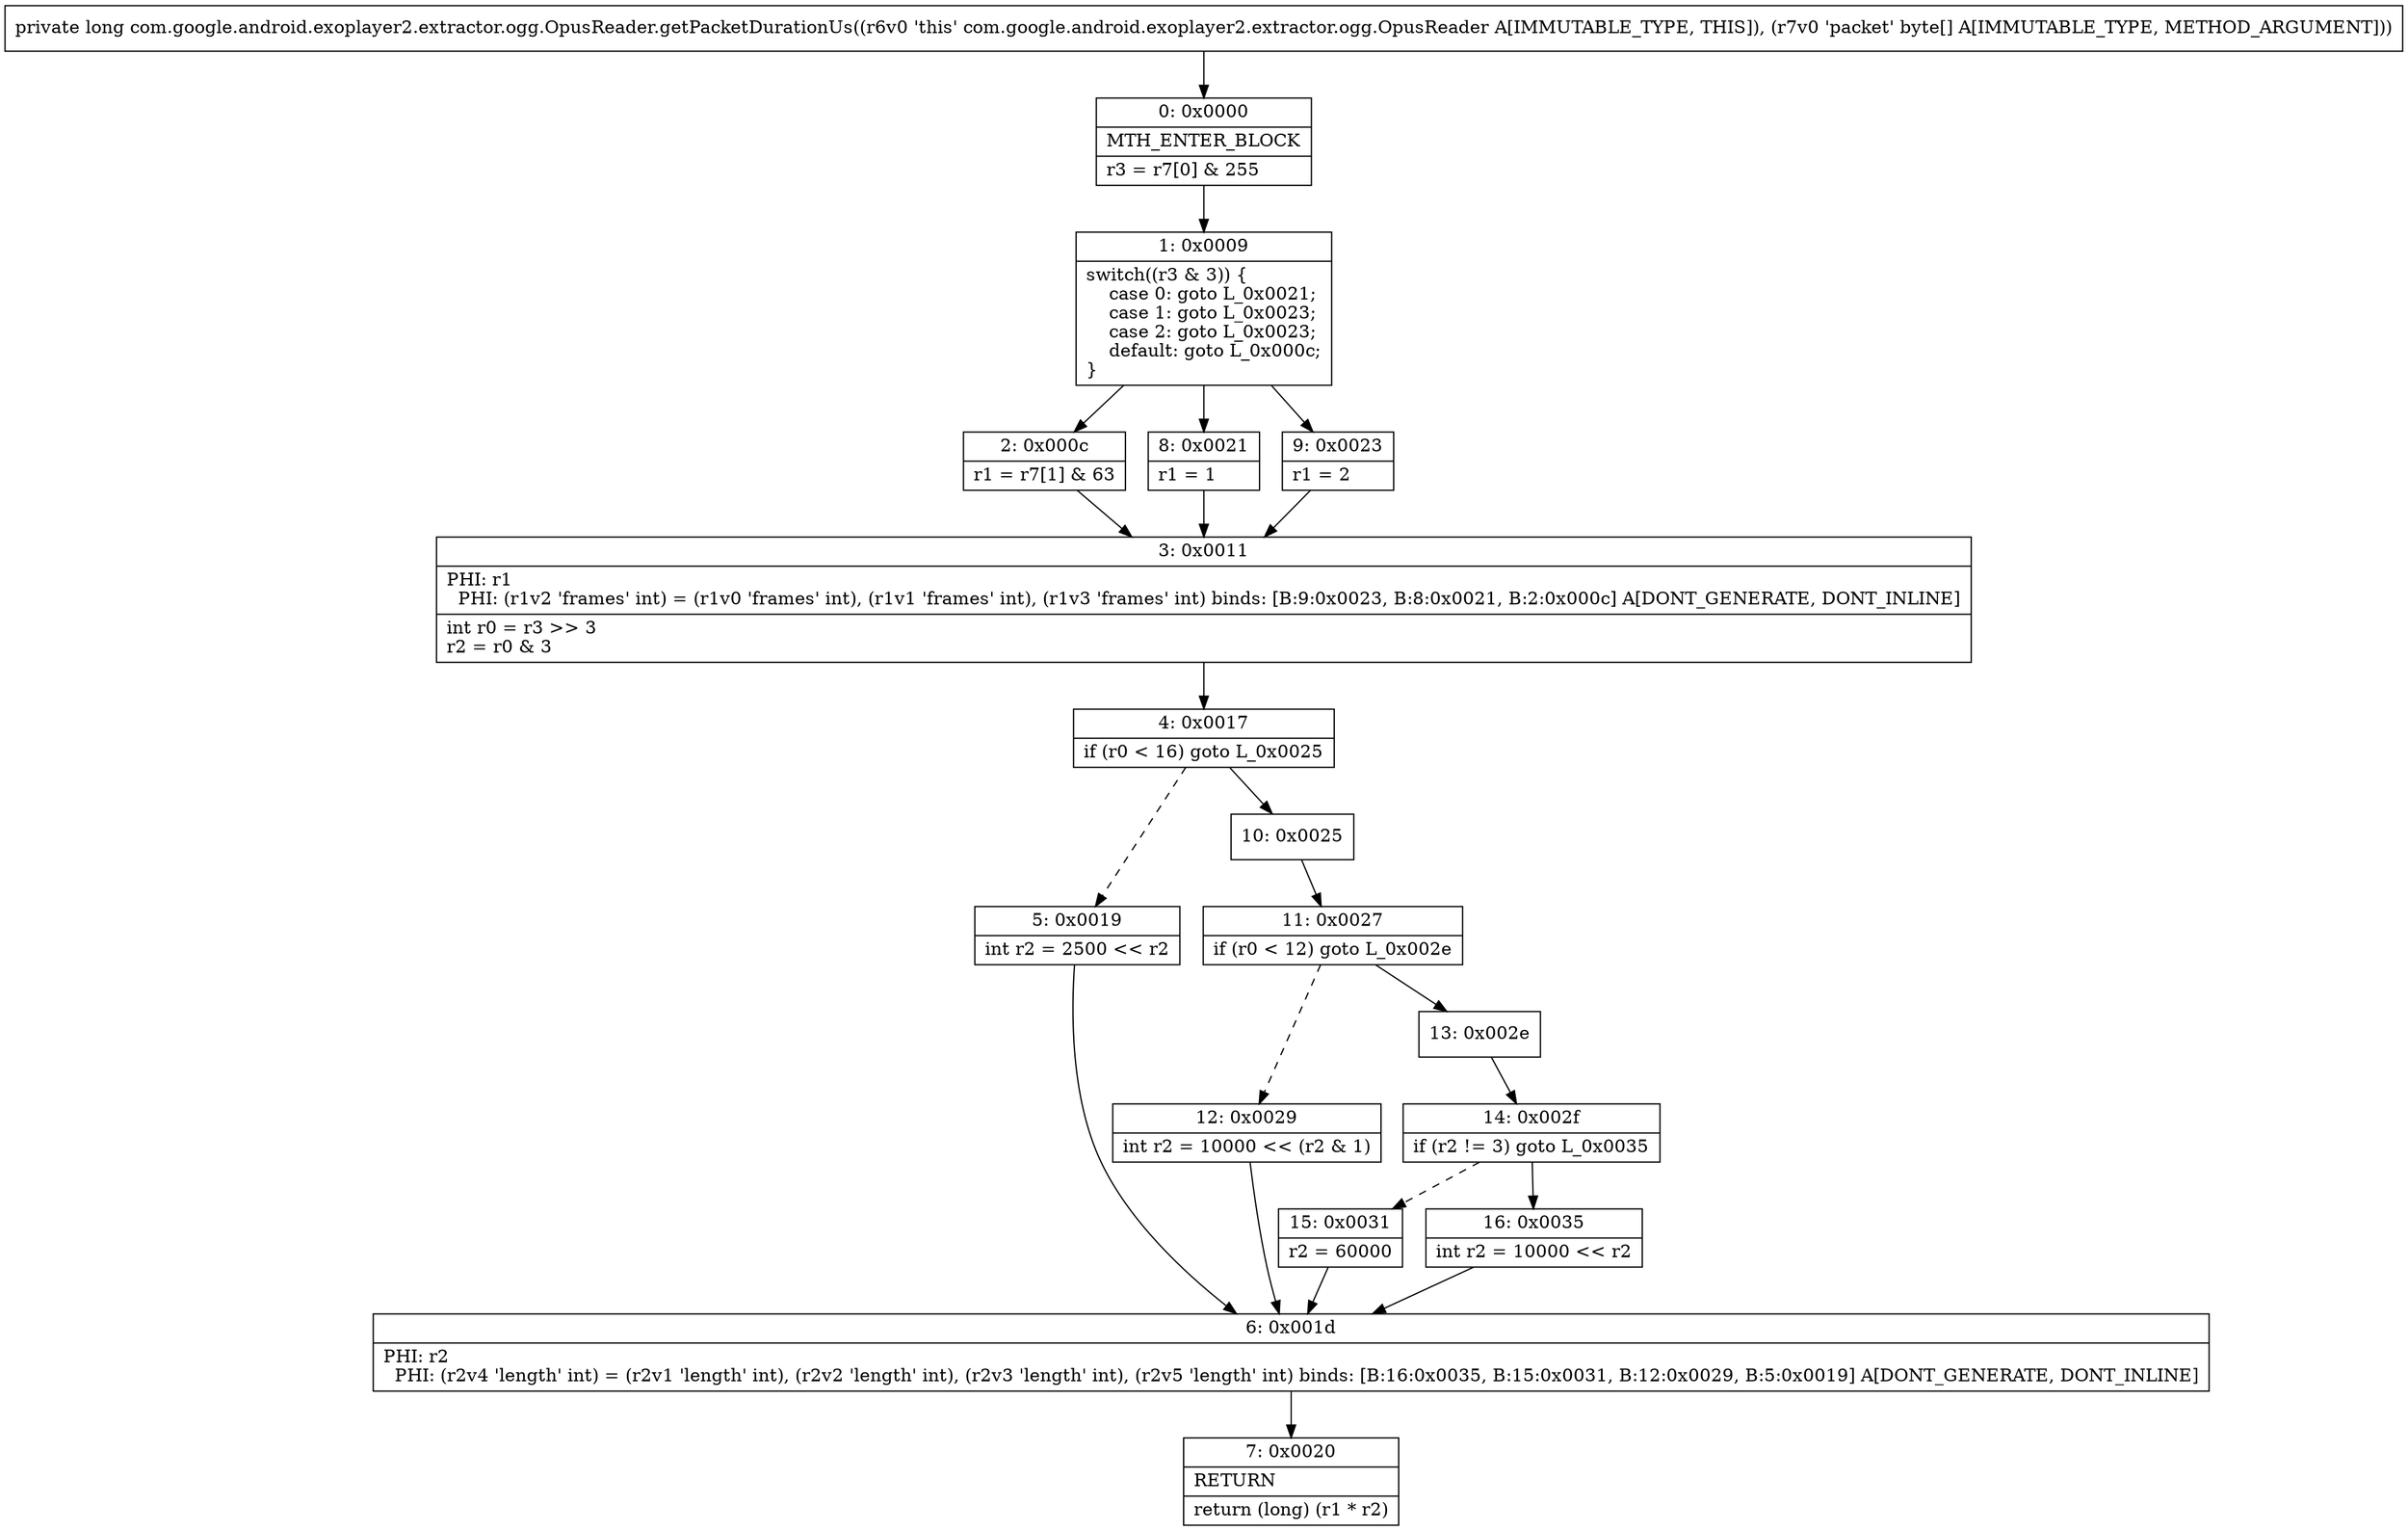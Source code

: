 digraph "CFG forcom.google.android.exoplayer2.extractor.ogg.OpusReader.getPacketDurationUs([B)J" {
Node_0 [shape=record,label="{0\:\ 0x0000|MTH_ENTER_BLOCK\l|r3 = r7[0] & 255\l}"];
Node_1 [shape=record,label="{1\:\ 0x0009|switch((r3 & 3)) \{\l    case 0: goto L_0x0021;\l    case 1: goto L_0x0023;\l    case 2: goto L_0x0023;\l    default: goto L_0x000c;\l\}\l}"];
Node_2 [shape=record,label="{2\:\ 0x000c|r1 = r7[1] & 63\l}"];
Node_3 [shape=record,label="{3\:\ 0x0011|PHI: r1 \l  PHI: (r1v2 'frames' int) = (r1v0 'frames' int), (r1v1 'frames' int), (r1v3 'frames' int) binds: [B:9:0x0023, B:8:0x0021, B:2:0x000c] A[DONT_GENERATE, DONT_INLINE]\l|int r0 = r3 \>\> 3\lr2 = r0 & 3\l}"];
Node_4 [shape=record,label="{4\:\ 0x0017|if (r0 \< 16) goto L_0x0025\l}"];
Node_5 [shape=record,label="{5\:\ 0x0019|int r2 = 2500 \<\< r2\l}"];
Node_6 [shape=record,label="{6\:\ 0x001d|PHI: r2 \l  PHI: (r2v4 'length' int) = (r2v1 'length' int), (r2v2 'length' int), (r2v3 'length' int), (r2v5 'length' int) binds: [B:16:0x0035, B:15:0x0031, B:12:0x0029, B:5:0x0019] A[DONT_GENERATE, DONT_INLINE]\l}"];
Node_7 [shape=record,label="{7\:\ 0x0020|RETURN\l|return (long) (r1 * r2)\l}"];
Node_8 [shape=record,label="{8\:\ 0x0021|r1 = 1\l}"];
Node_9 [shape=record,label="{9\:\ 0x0023|r1 = 2\l}"];
Node_10 [shape=record,label="{10\:\ 0x0025}"];
Node_11 [shape=record,label="{11\:\ 0x0027|if (r0 \< 12) goto L_0x002e\l}"];
Node_12 [shape=record,label="{12\:\ 0x0029|int r2 = 10000 \<\< (r2 & 1)\l}"];
Node_13 [shape=record,label="{13\:\ 0x002e}"];
Node_14 [shape=record,label="{14\:\ 0x002f|if (r2 != 3) goto L_0x0035\l}"];
Node_15 [shape=record,label="{15\:\ 0x0031|r2 = 60000\l}"];
Node_16 [shape=record,label="{16\:\ 0x0035|int r2 = 10000 \<\< r2\l}"];
MethodNode[shape=record,label="{private long com.google.android.exoplayer2.extractor.ogg.OpusReader.getPacketDurationUs((r6v0 'this' com.google.android.exoplayer2.extractor.ogg.OpusReader A[IMMUTABLE_TYPE, THIS]), (r7v0 'packet' byte[] A[IMMUTABLE_TYPE, METHOD_ARGUMENT])) }"];
MethodNode -> Node_0;
Node_0 -> Node_1;
Node_1 -> Node_2;
Node_1 -> Node_8;
Node_1 -> Node_9;
Node_2 -> Node_3;
Node_3 -> Node_4;
Node_4 -> Node_5[style=dashed];
Node_4 -> Node_10;
Node_5 -> Node_6;
Node_6 -> Node_7;
Node_8 -> Node_3;
Node_9 -> Node_3;
Node_10 -> Node_11;
Node_11 -> Node_12[style=dashed];
Node_11 -> Node_13;
Node_12 -> Node_6;
Node_13 -> Node_14;
Node_14 -> Node_15[style=dashed];
Node_14 -> Node_16;
Node_15 -> Node_6;
Node_16 -> Node_6;
}

